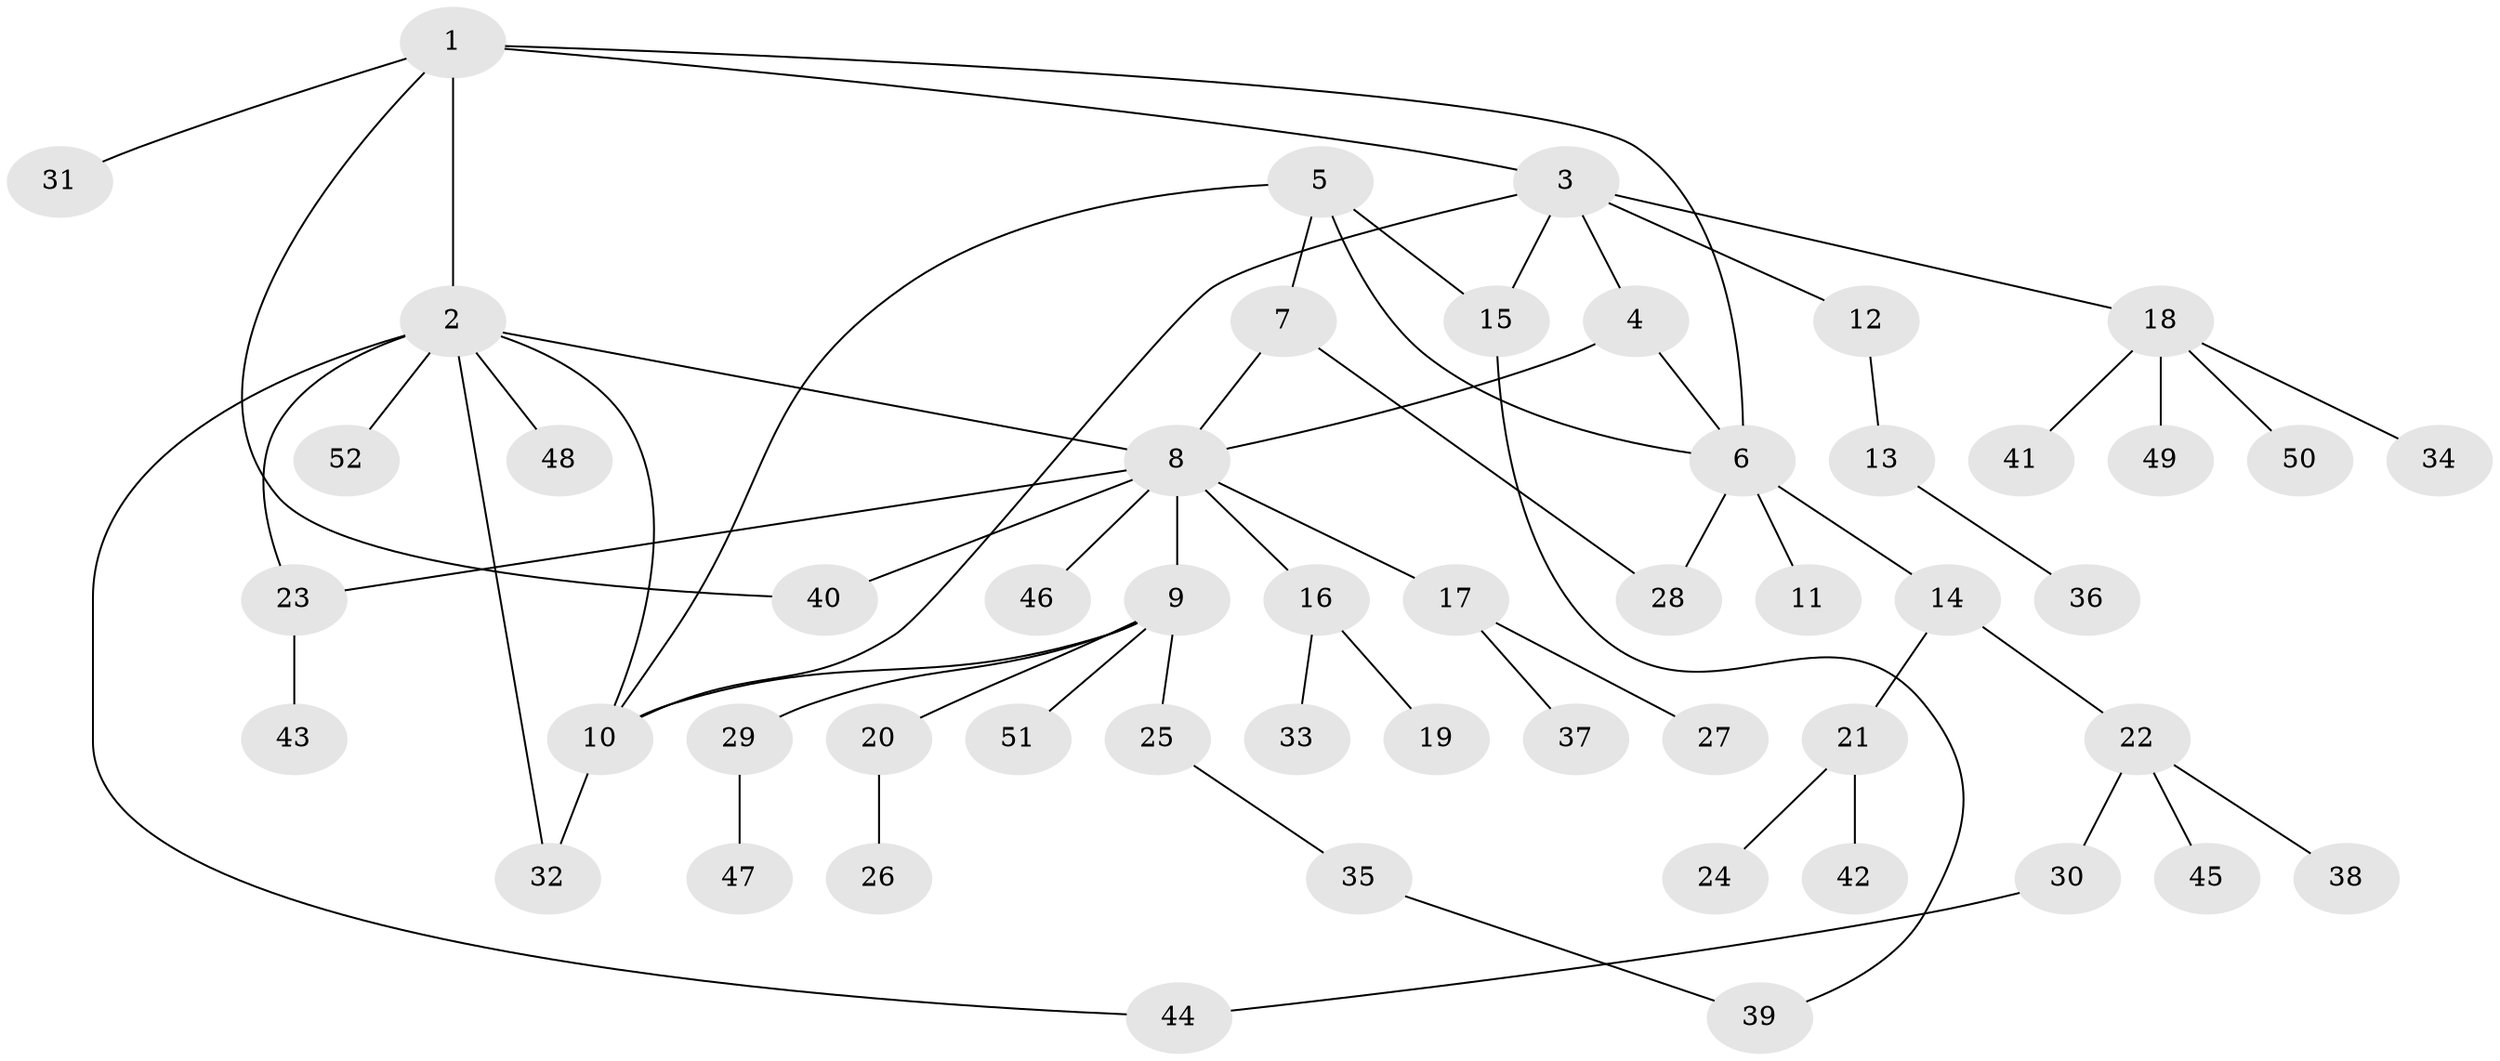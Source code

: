 // Generated by graph-tools (version 1.1) at 2025/16/03/09/25 04:16:05]
// undirected, 52 vertices, 64 edges
graph export_dot {
graph [start="1"]
  node [color=gray90,style=filled];
  1;
  2;
  3;
  4;
  5;
  6;
  7;
  8;
  9;
  10;
  11;
  12;
  13;
  14;
  15;
  16;
  17;
  18;
  19;
  20;
  21;
  22;
  23;
  24;
  25;
  26;
  27;
  28;
  29;
  30;
  31;
  32;
  33;
  34;
  35;
  36;
  37;
  38;
  39;
  40;
  41;
  42;
  43;
  44;
  45;
  46;
  47;
  48;
  49;
  50;
  51;
  52;
  1 -- 2;
  1 -- 3;
  1 -- 6;
  1 -- 31;
  1 -- 40;
  2 -- 8;
  2 -- 10;
  2 -- 23;
  2 -- 32;
  2 -- 44;
  2 -- 48;
  2 -- 52;
  3 -- 4;
  3 -- 10;
  3 -- 12;
  3 -- 15;
  3 -- 18;
  4 -- 6;
  4 -- 8;
  5 -- 6;
  5 -- 7;
  5 -- 10;
  5 -- 15;
  6 -- 11;
  6 -- 14;
  6 -- 28;
  7 -- 8;
  7 -- 28;
  8 -- 9;
  8 -- 16;
  8 -- 17;
  8 -- 23;
  8 -- 40;
  8 -- 46;
  9 -- 10;
  9 -- 20;
  9 -- 25;
  9 -- 29;
  9 -- 51;
  10 -- 32;
  12 -- 13;
  13 -- 36;
  14 -- 21;
  14 -- 22;
  15 -- 39;
  16 -- 19;
  16 -- 33;
  17 -- 27;
  17 -- 37;
  18 -- 34;
  18 -- 41;
  18 -- 49;
  18 -- 50;
  20 -- 26;
  21 -- 24;
  21 -- 42;
  22 -- 30;
  22 -- 38;
  22 -- 45;
  23 -- 43;
  25 -- 35;
  29 -- 47;
  30 -- 44;
  35 -- 39;
}
